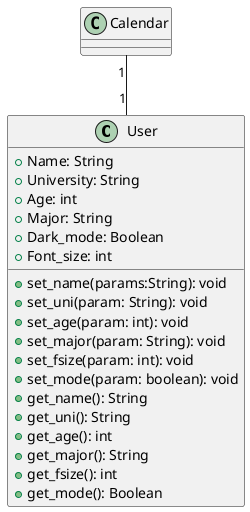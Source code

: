 @startuml

class User {
  +Name: String
  +University: String
  +Age: int
  +Major: String
  +Dark_mode: Boolean
  +Font_size: int
  +set_name(params:String): void
  +set_uni(param: String): void
  +set_age(param: int): void
  +set_major(param: String): void
  +set_fsize(param: int): void
  +set_mode(param: boolean): void
  +get_name(): String
  +get_uni(): String
  +get_age(): int
  +get_major(): String
  +get_fsize(): int
  +get_mode(): Boolean
 
}

class Calendar{
  
}

Calendar "1" -- "1" User



@enduml
